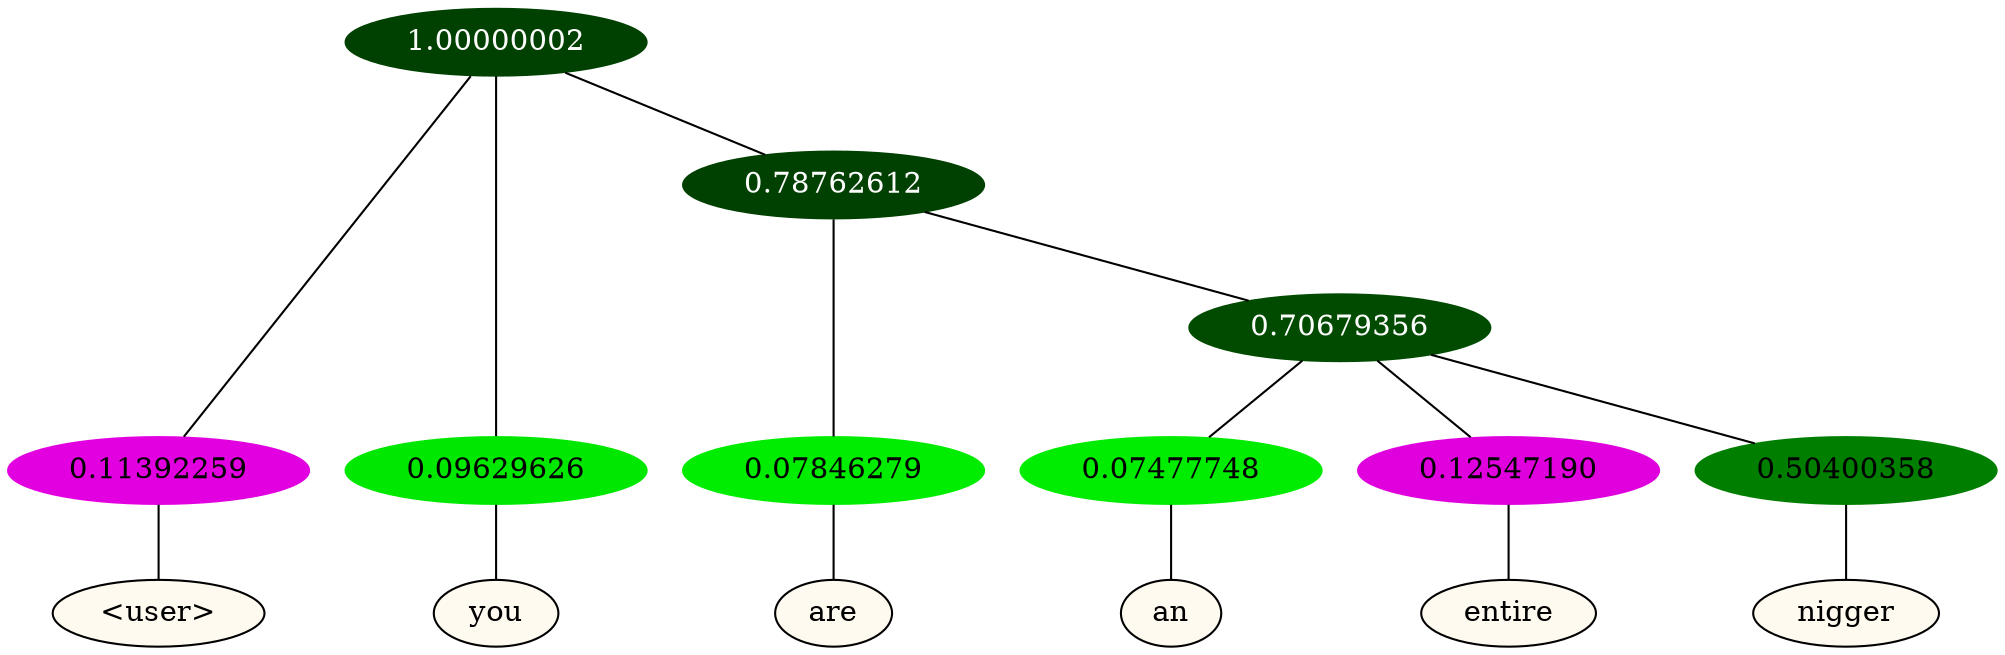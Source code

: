 graph {
	node [format=png height=0.15 nodesep=0.001 ordering=out overlap=prism overlap_scaling=0.01 ranksep=0.001 ratio=0.2 style=filled width=0.15]
	{
		rank=same
		a_w_1 [label="\<user\>" color=black fillcolor=floralwhite style="filled,solid"]
		a_w_2 [label=you color=black fillcolor=floralwhite style="filled,solid"]
		a_w_4 [label=are color=black fillcolor=floralwhite style="filled,solid"]
		a_w_6 [label=an color=black fillcolor=floralwhite style="filled,solid"]
		a_w_7 [label=entire color=black fillcolor=floralwhite style="filled,solid"]
		a_w_8 [label=nigger color=black fillcolor=floralwhite style="filled,solid"]
	}
	a_n_1 -- a_w_1
	a_n_2 -- a_w_2
	a_n_4 -- a_w_4
	a_n_6 -- a_w_6
	a_n_7 -- a_w_7
	a_n_8 -- a_w_8
	{
		rank=same
		a_n_1 [label=0.11392259 color="0.835 1.000 0.886" fontcolor=black]
		a_n_2 [label=0.09629626 color="0.334 1.000 0.904" fontcolor=black]
		a_n_4 [label=0.07846279 color="0.334 1.000 0.922" fontcolor=black]
		a_n_6 [label=0.07477748 color="0.334 1.000 0.925" fontcolor=black]
		a_n_7 [label=0.12547190 color="0.835 1.000 0.875" fontcolor=black]
		a_n_8 [label=0.50400358 color="0.334 1.000 0.496" fontcolor=black]
	}
	a_n_0 [label=1.00000002 color="0.334 1.000 0.250" fontcolor=grey99]
	a_n_0 -- a_n_1
	a_n_0 -- a_n_2
	a_n_3 [label=0.78762612 color="0.334 1.000 0.250" fontcolor=grey99]
	a_n_0 -- a_n_3
	a_n_3 -- a_n_4
	a_n_5 [label=0.70679356 color="0.334 1.000 0.293" fontcolor=grey99]
	a_n_3 -- a_n_5
	a_n_5 -- a_n_6
	a_n_5 -- a_n_7
	a_n_5 -- a_n_8
}
